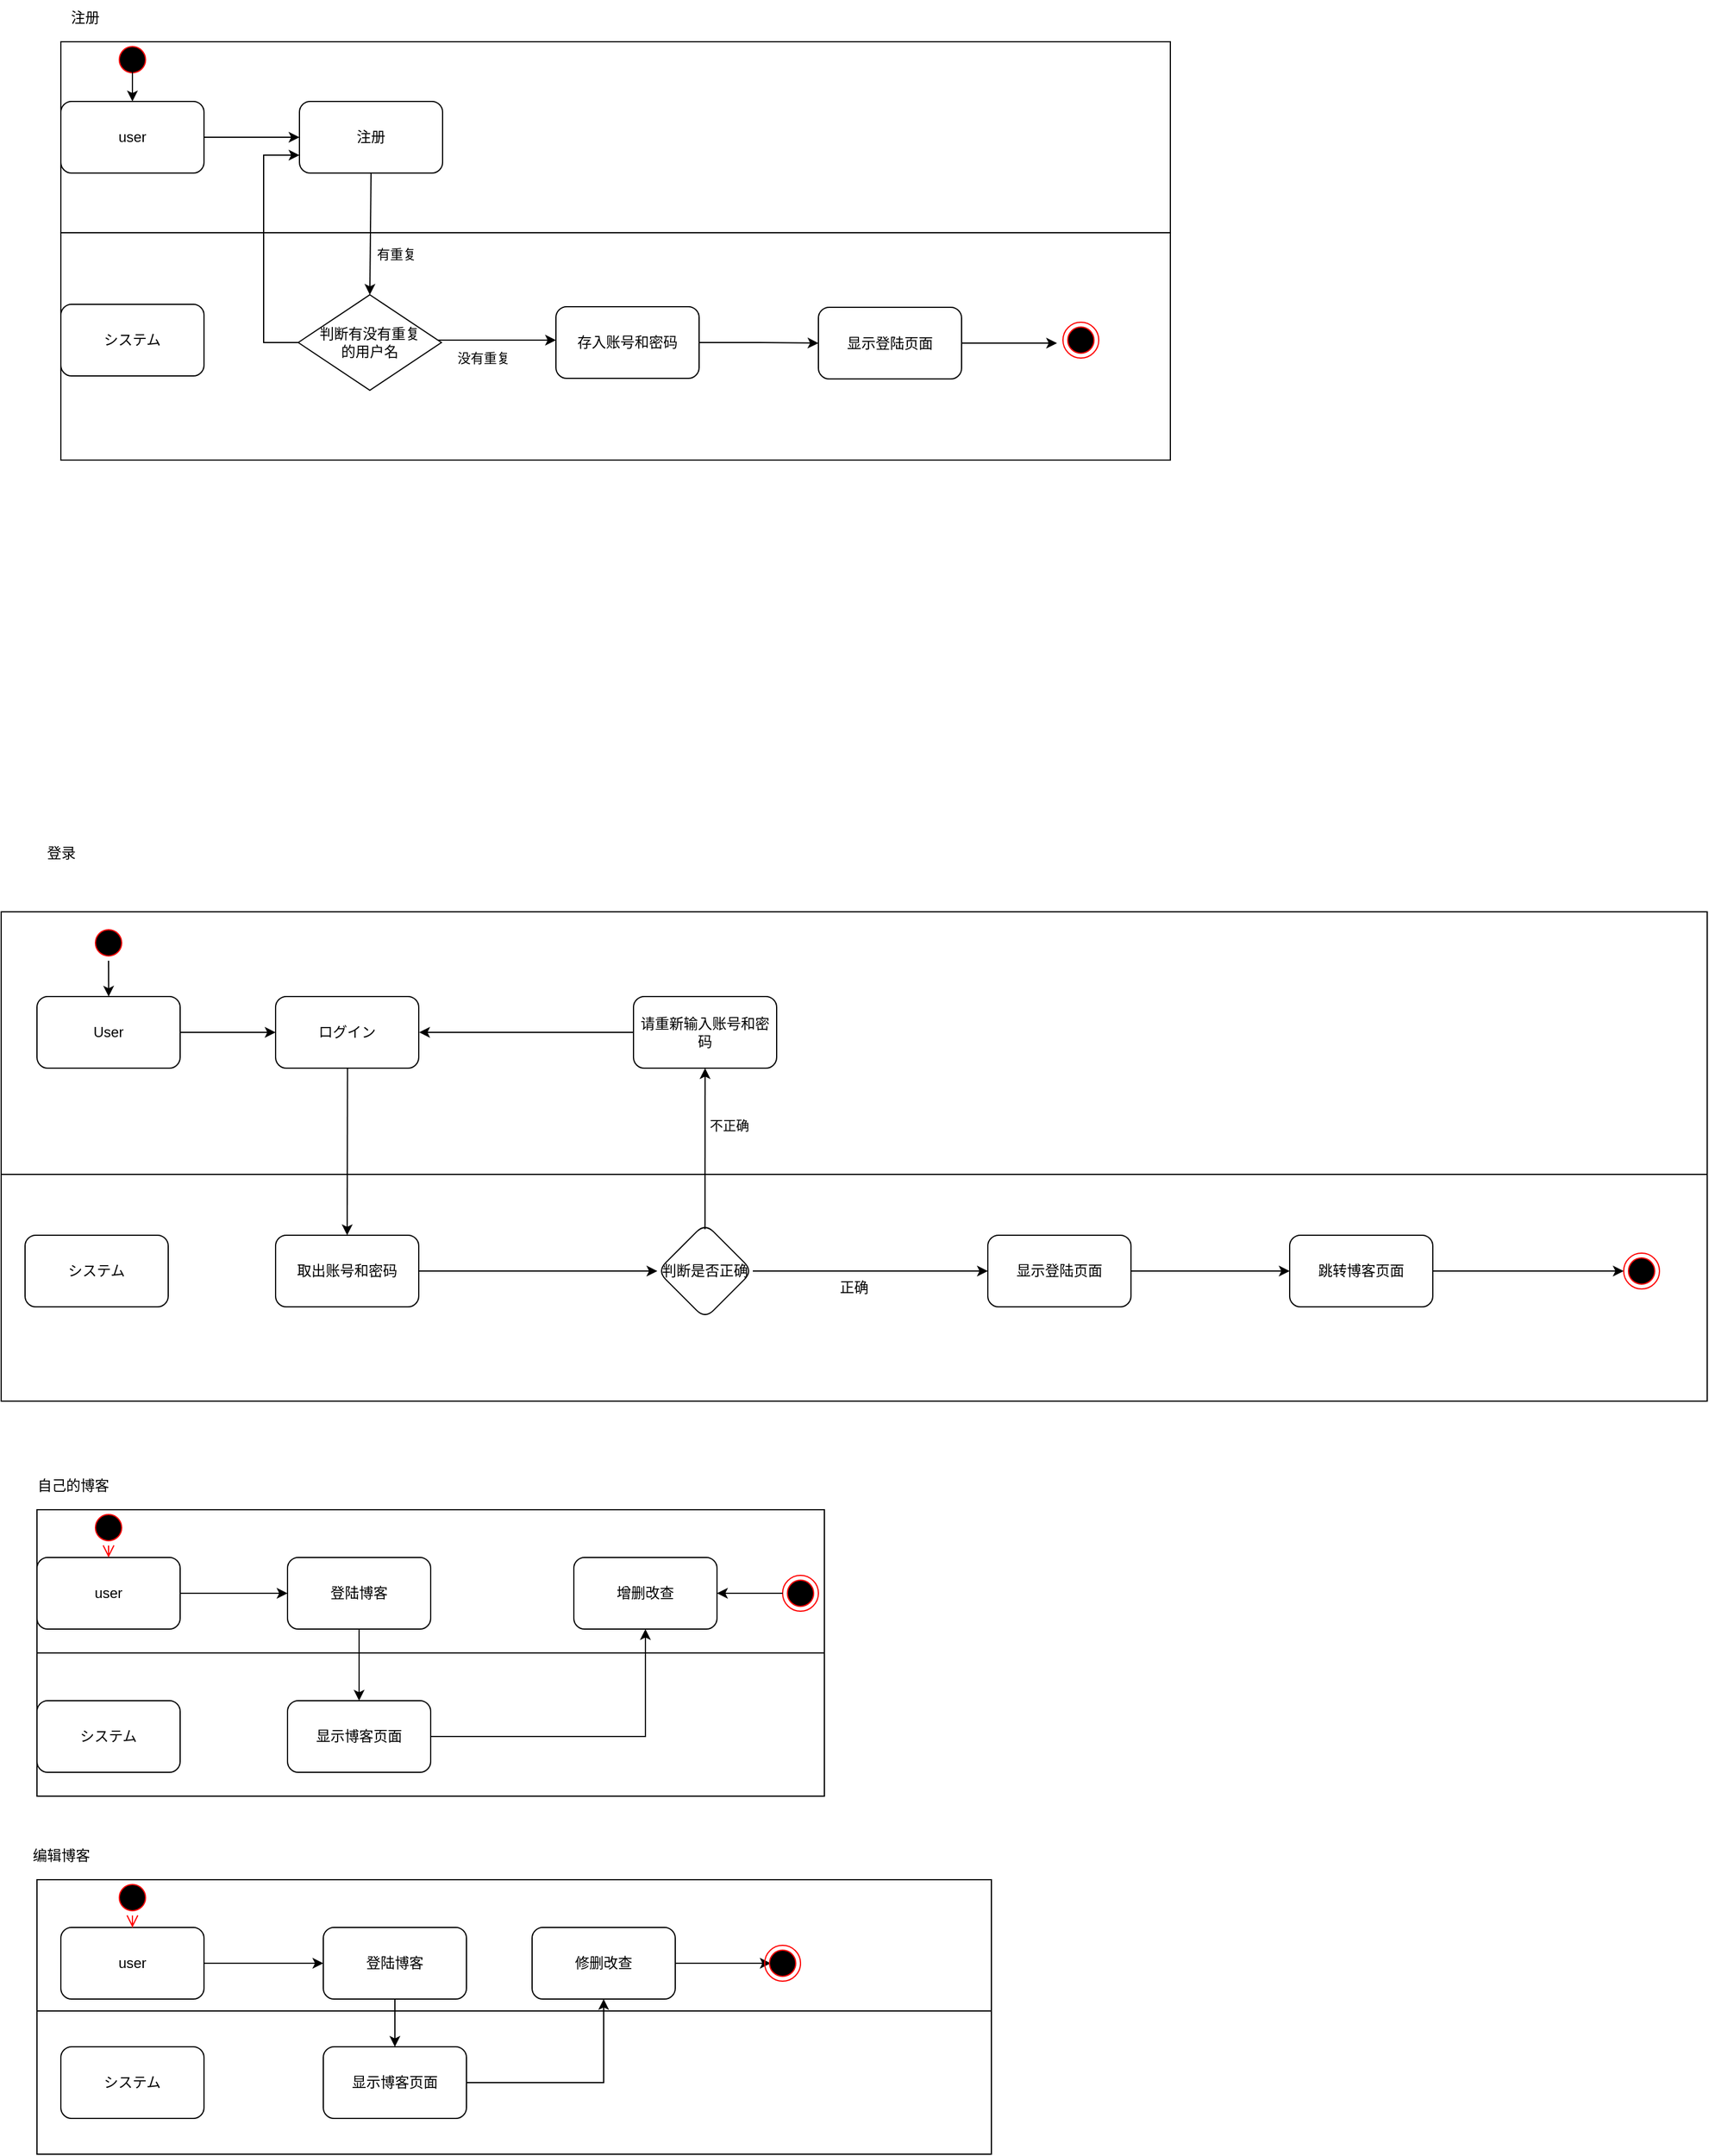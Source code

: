 <mxfile version="20.2.4" type="device"><diagram id="VovNZANVm-1VAZdgPbZi" name="ページ1"><mxGraphModel dx="716" dy="1629" grid="1" gridSize="10" guides="1" tooltips="1" connect="1" arrows="1" fold="1" page="1" pageScale="1" pageWidth="827" pageHeight="1169" math="0" shadow="0"><root><mxCell id="0"/><mxCell id="1" parent="0"/><mxCell id="D-FD7UeIrjnWj8UT3YPv-199" value="" style="rounded=0;whiteSpace=wrap;html=1;fillColor=none;" vertex="1" parent="1"><mxGeometry x="30" y="1380" width="660" height="120" as="geometry"/></mxCell><mxCell id="D-FD7UeIrjnWj8UT3YPv-198" value="" style="rounded=0;whiteSpace=wrap;html=1;fillColor=none;" vertex="1" parent="1"><mxGeometry x="30" y="1260" width="660" height="120" as="geometry"/></mxCell><mxCell id="D-FD7UeIrjnWj8UT3YPv-130" value="" style="rounded=0;whiteSpace=wrap;html=1;fillColor=none;" vertex="1" parent="1"><mxGeometry x="50" y="190" width="930" height="190.5" as="geometry"/></mxCell><mxCell id="D-FD7UeIrjnWj8UT3YPv-97" value="正确" style="rounded=0;whiteSpace=wrap;html=1;fillColor=none;" vertex="1" parent="1"><mxGeometry y="979" width="1430" height="190" as="geometry"/></mxCell><mxCell id="D-FD7UeIrjnWj8UT3YPv-101" value="システム" style="rounded=1;whiteSpace=wrap;html=1;fillColor=none;" vertex="1" parent="1"><mxGeometry x="20" y="1030" width="120" height="60" as="geometry"/></mxCell><mxCell id="D-FD7UeIrjnWj8UT3YPv-109" value="" style="edgeStyle=orthogonalEdgeStyle;rounded=0;orthogonalLoop=1;jettySize=auto;html=1;" edge="1" parent="1" source="D-FD7UeIrjnWj8UT3YPv-104" target="D-FD7UeIrjnWj8UT3YPv-108"><mxGeometry relative="1" as="geometry"/></mxCell><mxCell id="D-FD7UeIrjnWj8UT3YPv-104" value="User" style="rounded=1;whiteSpace=wrap;html=1;fillColor=none;" vertex="1" parent="1"><mxGeometry x="30" y="830" width="120" height="60" as="geometry"/></mxCell><mxCell id="D-FD7UeIrjnWj8UT3YPv-108" value="ログイン" style="rounded=1;whiteSpace=wrap;html=1;fillColor=none;" vertex="1" parent="1"><mxGeometry x="230" y="830" width="120" height="60" as="geometry"/></mxCell><mxCell id="D-FD7UeIrjnWj8UT3YPv-119" value="" style="edgeStyle=orthogonalEdgeStyle;rounded=0;orthogonalLoop=1;jettySize=auto;html=1;" edge="1" parent="1" source="D-FD7UeIrjnWj8UT3YPv-114" target="D-FD7UeIrjnWj8UT3YPv-118"><mxGeometry relative="1" as="geometry"/></mxCell><mxCell id="D-FD7UeIrjnWj8UT3YPv-114" value="取出账号和密码" style="rounded=1;whiteSpace=wrap;html=1;fillColor=none;" vertex="1" parent="1"><mxGeometry x="230" y="1030" width="120" height="60" as="geometry"/></mxCell><mxCell id="D-FD7UeIrjnWj8UT3YPv-95" value="" style="rounded=0;whiteSpace=wrap;html=1;fillColor=none;" vertex="1" parent="1"><mxGeometry y="759" width="1430" height="220" as="geometry"/></mxCell><mxCell id="D-FD7UeIrjnWj8UT3YPv-122" value="" style="edgeStyle=orthogonalEdgeStyle;rounded=0;orthogonalLoop=1;jettySize=auto;html=1;" edge="1" parent="1" source="D-FD7UeIrjnWj8UT3YPv-118" target="D-FD7UeIrjnWj8UT3YPv-121"><mxGeometry relative="1" as="geometry"/></mxCell><mxCell id="D-FD7UeIrjnWj8UT3YPv-118" value="判断是否正确" style="rhombus;whiteSpace=wrap;html=1;fillColor=none;rounded=1;" vertex="1" parent="1"><mxGeometry x="550" y="1020" width="80" height="80" as="geometry"/></mxCell><mxCell id="D-FD7UeIrjnWj8UT3YPv-124" value="" style="edgeStyle=orthogonalEdgeStyle;rounded=0;orthogonalLoop=1;jettySize=auto;html=1;" edge="1" parent="1" source="D-FD7UeIrjnWj8UT3YPv-121" target="D-FD7UeIrjnWj8UT3YPv-123"><mxGeometry relative="1" as="geometry"/></mxCell><mxCell id="D-FD7UeIrjnWj8UT3YPv-121" value="显示登陆页面" style="rounded=1;whiteSpace=wrap;html=1;fillColor=none;" vertex="1" parent="1"><mxGeometry x="827" y="1030" width="120" height="60" as="geometry"/></mxCell><mxCell id="D-FD7UeIrjnWj8UT3YPv-165" value="" style="edgeStyle=orthogonalEdgeStyle;rounded=0;orthogonalLoop=1;jettySize=auto;html=1;" edge="1" parent="1" source="D-FD7UeIrjnWj8UT3YPv-123" target="D-FD7UeIrjnWj8UT3YPv-164"><mxGeometry relative="1" as="geometry"/></mxCell><mxCell id="D-FD7UeIrjnWj8UT3YPv-123" value="跳转博客页面" style="whiteSpace=wrap;html=1;fillColor=none;rounded=1;" vertex="1" parent="1"><mxGeometry x="1080" y="1030" width="120" height="60" as="geometry"/></mxCell><mxCell id="D-FD7UeIrjnWj8UT3YPv-125" value="请重新输入账号和密码" style="rounded=1;whiteSpace=wrap;html=1;fillColor=none;" vertex="1" parent="1"><mxGeometry x="530" y="830" width="120" height="60" as="geometry"/></mxCell><mxCell id="D-FD7UeIrjnWj8UT3YPv-128" value="" style="rounded=0;whiteSpace=wrap;html=1;fillColor=none;" vertex="1" parent="1"><mxGeometry x="50" y="30" width="930" height="160" as="geometry"/></mxCell><mxCell id="D-FD7UeIrjnWj8UT3YPv-135" value="" style="edgeStyle=orthogonalEdgeStyle;rounded=0;orthogonalLoop=1;jettySize=auto;html=1;" edge="1" parent="1" source="D-FD7UeIrjnWj8UT3YPv-129" target="D-FD7UeIrjnWj8UT3YPv-134"><mxGeometry relative="1" as="geometry"/></mxCell><mxCell id="D-FD7UeIrjnWj8UT3YPv-129" value="user" style="rounded=1;whiteSpace=wrap;html=1;fillColor=none;" vertex="1" parent="1"><mxGeometry x="50" y="80" width="120" height="60" as="geometry"/></mxCell><mxCell id="D-FD7UeIrjnWj8UT3YPv-132" value="システム" style="rounded=1;whiteSpace=wrap;html=1;fillColor=none;" vertex="1" parent="1"><mxGeometry x="50" y="250" width="120" height="60" as="geometry"/></mxCell><mxCell id="D-FD7UeIrjnWj8UT3YPv-134" value="注册" style="whiteSpace=wrap;html=1;fillColor=none;rounded=1;" vertex="1" parent="1"><mxGeometry x="250" y="80" width="120" height="60" as="geometry"/></mxCell><mxCell id="D-FD7UeIrjnWj8UT3YPv-143" value="" style="edgeStyle=orthogonalEdgeStyle;rounded=0;orthogonalLoop=1;jettySize=auto;html=1;" edge="1" parent="1" source="D-FD7UeIrjnWj8UT3YPv-141" target="D-FD7UeIrjnWj8UT3YPv-142"><mxGeometry relative="1" as="geometry"><Array as="points"><mxPoint x="420" y="280"/><mxPoint x="420" y="280"/></Array></mxGeometry></mxCell><mxCell id="D-FD7UeIrjnWj8UT3YPv-222" value="没有重复" style="edgeLabel;html=1;align=center;verticalAlign=middle;resizable=0;points=[];" vertex="1" connectable="0" parent="D-FD7UeIrjnWj8UT3YPv-143"><mxGeometry x="-0.243" y="-1" relative="1" as="geometry"><mxPoint y="14" as="offset"/></mxGeometry></mxCell><mxCell id="D-FD7UeIrjnWj8UT3YPv-141" value="判断有没有重复&lt;br&gt;的用户名" style="rhombus;whiteSpace=wrap;html=1;fillColor=none;" vertex="1" parent="1"><mxGeometry x="249" y="242" width="120" height="80" as="geometry"/></mxCell><mxCell id="D-FD7UeIrjnWj8UT3YPv-156" value="" style="edgeStyle=orthogonalEdgeStyle;rounded=0;orthogonalLoop=1;jettySize=auto;html=1;" edge="1" parent="1" source="D-FD7UeIrjnWj8UT3YPv-142" target="D-FD7UeIrjnWj8UT3YPv-146"><mxGeometry relative="1" as="geometry"/></mxCell><mxCell id="D-FD7UeIrjnWj8UT3YPv-142" value="存入账号和密码" style="rounded=1;whiteSpace=wrap;html=1;fillColor=none;" vertex="1" parent="1"><mxGeometry x="465" y="252" width="120" height="60" as="geometry"/></mxCell><mxCell id="D-FD7UeIrjnWj8UT3YPv-158" value="" style="edgeStyle=orthogonalEdgeStyle;rounded=0;orthogonalLoop=1;jettySize=auto;html=1;" edge="1" parent="1" source="D-FD7UeIrjnWj8UT3YPv-146"><mxGeometry relative="1" as="geometry"><mxPoint x="885" y="282.5" as="targetPoint"/></mxGeometry></mxCell><mxCell id="D-FD7UeIrjnWj8UT3YPv-146" value="显示登陆页面" style="rounded=1;whiteSpace=wrap;html=1;fillColor=none;" vertex="1" parent="1"><mxGeometry x="685" y="252.5" width="120" height="60" as="geometry"/></mxCell><mxCell id="D-FD7UeIrjnWj8UT3YPv-164" value="" style="ellipse;html=1;shape=endState;fillColor=#000000;strokeColor=#ff0000;" vertex="1" parent="1"><mxGeometry x="1360" y="1045" width="30" height="30" as="geometry"/></mxCell><mxCell id="D-FD7UeIrjnWj8UT3YPv-168" value="" style="ellipse;html=1;shape=endState;fillColor=#000000;strokeColor=#ff0000;" vertex="1" parent="1"><mxGeometry x="890" y="265" width="30" height="30" as="geometry"/></mxCell><mxCell id="D-FD7UeIrjnWj8UT3YPv-178" value="" style="ellipse;html=1;shape=startState;fillColor=#000000;strokeColor=#ff0000;" vertex="1" parent="1"><mxGeometry x="75" y="770" width="30" height="30" as="geometry"/></mxCell><mxCell id="D-FD7UeIrjnWj8UT3YPv-180" value="" style="ellipse;html=1;shape=startState;fillColor=#000000;strokeColor=#ff0000;" vertex="1" parent="1"><mxGeometry x="95" y="30" width="30" height="30" as="geometry"/></mxCell><mxCell id="D-FD7UeIrjnWj8UT3YPv-184" value="" style="endArrow=classic;html=1;rounded=0;entryX=0;entryY=0.75;entryDx=0;entryDy=0;exitX=0;exitY=0.5;exitDx=0;exitDy=0;" edge="1" parent="1" source="D-FD7UeIrjnWj8UT3YPv-141" target="D-FD7UeIrjnWj8UT3YPv-134"><mxGeometry width="50" height="50" relative="1" as="geometry"><mxPoint x="280" y="320" as="sourcePoint"/><mxPoint x="330" y="270" as="targetPoint"/><Array as="points"><mxPoint x="220" y="282"/><mxPoint x="220" y="125"/></Array></mxGeometry></mxCell><mxCell id="D-FD7UeIrjnWj8UT3YPv-185" value="" style="endArrow=classic;html=1;rounded=0;exitX=0.5;exitY=1;exitDx=0;exitDy=0;entryX=0.5;entryY=0;entryDx=0;entryDy=0;" edge="1" parent="1" source="D-FD7UeIrjnWj8UT3YPv-134" target="D-FD7UeIrjnWj8UT3YPv-141"><mxGeometry width="50" height="50" relative="1" as="geometry"><mxPoint x="280" y="320" as="sourcePoint"/><mxPoint x="330" y="270" as="targetPoint"/></mxGeometry></mxCell><mxCell id="D-FD7UeIrjnWj8UT3YPv-221" value="有重复" style="edgeLabel;html=1;align=center;verticalAlign=middle;resizable=0;points=[];" vertex="1" connectable="0" parent="D-FD7UeIrjnWj8UT3YPv-185"><mxGeometry x="0.325" relative="1" as="geometry"><mxPoint x="21" as="offset"/></mxGeometry></mxCell><mxCell id="D-FD7UeIrjnWj8UT3YPv-193" value="" style="endArrow=classic;html=1;rounded=0;exitX=0.499;exitY=0.062;exitDx=0;exitDy=0;exitPerimeter=0;entryX=0.5;entryY=1;entryDx=0;entryDy=0;" edge="1" parent="1" source="D-FD7UeIrjnWj8UT3YPv-118" target="D-FD7UeIrjnWj8UT3YPv-125"><mxGeometry width="50" height="50" relative="1" as="geometry"><mxPoint x="640" y="1040" as="sourcePoint"/><mxPoint x="690" y="990" as="targetPoint"/></mxGeometry></mxCell><mxCell id="D-FD7UeIrjnWj8UT3YPv-220" value="不正确" style="edgeLabel;html=1;align=center;verticalAlign=middle;resizable=0;points=[];" vertex="1" connectable="0" parent="D-FD7UeIrjnWj8UT3YPv-193"><mxGeometry x="0.29" relative="1" as="geometry"><mxPoint x="20" as="offset"/></mxGeometry></mxCell><mxCell id="D-FD7UeIrjnWj8UT3YPv-195" value="" style="endArrow=classic;html=1;rounded=0;exitX=0.203;exitY=0.595;exitDx=0;exitDy=0;exitPerimeter=0;entryX=0.5;entryY=0;entryDx=0;entryDy=0;" edge="1" parent="1" source="D-FD7UeIrjnWj8UT3YPv-95" target="D-FD7UeIrjnWj8UT3YPv-114"><mxGeometry width="50" height="50" relative="1" as="geometry"><mxPoint x="340" y="970" as="sourcePoint"/><mxPoint x="390" y="920" as="targetPoint"/></mxGeometry></mxCell><mxCell id="D-FD7UeIrjnWj8UT3YPv-196" value="" style="endArrow=classic;html=1;rounded=0;entryX=0.063;entryY=0.323;entryDx=0;entryDy=0;entryPerimeter=0;" edge="1" parent="1" target="D-FD7UeIrjnWj8UT3YPv-95"><mxGeometry width="50" height="50" relative="1" as="geometry"><mxPoint x="90" y="800" as="sourcePoint"/><mxPoint x="420" y="920" as="targetPoint"/></mxGeometry></mxCell><mxCell id="D-FD7UeIrjnWj8UT3YPv-197" value="" style="endArrow=classic;html=1;rounded=0;" edge="1" parent="1" target="D-FD7UeIrjnWj8UT3YPv-129"><mxGeometry width="50" height="50" relative="1" as="geometry"><mxPoint x="110" y="50" as="sourcePoint"/><mxPoint x="420" y="160" as="targetPoint"/></mxGeometry></mxCell><mxCell id="D-FD7UeIrjnWj8UT3YPv-206" value="" style="edgeStyle=orthogonalEdgeStyle;rounded=0;orthogonalLoop=1;jettySize=auto;html=1;" edge="1" parent="1" source="D-FD7UeIrjnWj8UT3YPv-200" target="D-FD7UeIrjnWj8UT3YPv-205"><mxGeometry relative="1" as="geometry"/></mxCell><mxCell id="D-FD7UeIrjnWj8UT3YPv-200" value="user" style="rounded=1;whiteSpace=wrap;html=1;fillColor=none;" vertex="1" parent="1"><mxGeometry x="30" y="1300" width="120" height="60" as="geometry"/></mxCell><mxCell id="D-FD7UeIrjnWj8UT3YPv-203" value="" style="endArrow=classic;html=1;rounded=0;entryX=0.245;entryY=0.459;entryDx=0;entryDy=0;entryPerimeter=0;exitX=0;exitY=0.5;exitDx=0;exitDy=0;" edge="1" parent="1" source="D-FD7UeIrjnWj8UT3YPv-125" target="D-FD7UeIrjnWj8UT3YPv-95"><mxGeometry width="50" height="50" relative="1" as="geometry"><mxPoint x="290" y="940" as="sourcePoint"/><mxPoint x="340" y="890" as="targetPoint"/></mxGeometry></mxCell><mxCell id="D-FD7UeIrjnWj8UT3YPv-204" value="システム" style="rounded=1;whiteSpace=wrap;html=1;fillColor=none;" vertex="1" parent="1"><mxGeometry x="30" y="1420" width="120" height="60" as="geometry"/></mxCell><mxCell id="D-FD7UeIrjnWj8UT3YPv-211" value="" style="edgeStyle=orthogonalEdgeStyle;rounded=0;orthogonalLoop=1;jettySize=auto;html=1;" edge="1" parent="1" source="D-FD7UeIrjnWj8UT3YPv-205" target="D-FD7UeIrjnWj8UT3YPv-210"><mxGeometry relative="1" as="geometry"/></mxCell><mxCell id="D-FD7UeIrjnWj8UT3YPv-205" value="登陆博客" style="rounded=1;whiteSpace=wrap;html=1;fillColor=none;" vertex="1" parent="1"><mxGeometry x="240" y="1300" width="120" height="60" as="geometry"/></mxCell><mxCell id="D-FD7UeIrjnWj8UT3YPv-210" value="显示博客页面" style="rounded=1;whiteSpace=wrap;html=1;fillColor=none;" vertex="1" parent="1"><mxGeometry x="240" y="1420" width="120" height="60" as="geometry"/></mxCell><mxCell id="D-FD7UeIrjnWj8UT3YPv-212" value="" style="ellipse;html=1;shape=startState;fillColor=#000000;strokeColor=#ff0000;" vertex="1" parent="1"><mxGeometry x="75" y="1260" width="30" height="30" as="geometry"/></mxCell><mxCell id="D-FD7UeIrjnWj8UT3YPv-213" value="" style="edgeStyle=orthogonalEdgeStyle;html=1;verticalAlign=bottom;endArrow=open;endSize=8;strokeColor=#ff0000;rounded=0;" edge="1" source="D-FD7UeIrjnWj8UT3YPv-212" parent="1"><mxGeometry relative="1" as="geometry"><mxPoint x="90" y="1300" as="targetPoint"/></mxGeometry></mxCell><mxCell id="D-FD7UeIrjnWj8UT3YPv-214" value="" style="html=1;fillColor=none;" vertex="1" parent="1"><mxGeometry x="30" y="1570" width="800" height="110" as="geometry"/></mxCell><mxCell id="D-FD7UeIrjnWj8UT3YPv-215" value="" style="html=1;fillColor=none;" vertex="1" parent="1"><mxGeometry x="30" y="1680" width="800" height="120" as="geometry"/></mxCell><mxCell id="D-FD7UeIrjnWj8UT3YPv-217" value="" style="ellipse;html=1;shape=endState;fillColor=#000000;strokeColor=#ff0000;" vertex="1" parent="1"><mxGeometry x="655" y="1315" width="30" height="30" as="geometry"/></mxCell><mxCell id="D-FD7UeIrjnWj8UT3YPv-223" value="注册" style="text;html=1;align=center;verticalAlign=middle;resizable=0;points=[];autosize=1;strokeColor=none;fillColor=none;" vertex="1" parent="1"><mxGeometry x="45" y="-5" width="50" height="30" as="geometry"/></mxCell><mxCell id="D-FD7UeIrjnWj8UT3YPv-224" value="登录" style="text;html=1;align=center;verticalAlign=middle;resizable=0;points=[];autosize=1;strokeColor=none;fillColor=none;" vertex="1" parent="1"><mxGeometry x="25" y="695" width="50" height="30" as="geometry"/></mxCell><mxCell id="D-FD7UeIrjnWj8UT3YPv-225" value="自己的博客" style="text;html=1;align=center;verticalAlign=middle;resizable=0;points=[];autosize=1;strokeColor=none;fillColor=none;" vertex="1" parent="1"><mxGeometry x="20" y="1225" width="80" height="30" as="geometry"/></mxCell><mxCell id="D-FD7UeIrjnWj8UT3YPv-226" value="编辑博客" style="text;html=1;align=center;verticalAlign=middle;resizable=0;points=[];autosize=1;strokeColor=none;fillColor=none;" vertex="1" parent="1"><mxGeometry x="15" y="1535" width="70" height="30" as="geometry"/></mxCell><mxCell id="D-FD7UeIrjnWj8UT3YPv-230" value="" style="edgeStyle=orthogonalEdgeStyle;rounded=0;orthogonalLoop=1;jettySize=auto;html=1;" edge="1" parent="1" source="D-FD7UeIrjnWj8UT3YPv-227" target="D-FD7UeIrjnWj8UT3YPv-229"><mxGeometry relative="1" as="geometry"/></mxCell><mxCell id="D-FD7UeIrjnWj8UT3YPv-227" value="user" style="rounded=1;whiteSpace=wrap;html=1;fillColor=none;" vertex="1" parent="1"><mxGeometry x="50" y="1610" width="120" height="60" as="geometry"/></mxCell><mxCell id="D-FD7UeIrjnWj8UT3YPv-228" value="システム" style="rounded=1;whiteSpace=wrap;html=1;fillColor=none;" vertex="1" parent="1"><mxGeometry x="50" y="1710" width="120" height="60" as="geometry"/></mxCell><mxCell id="D-FD7UeIrjnWj8UT3YPv-240" value="" style="edgeStyle=orthogonalEdgeStyle;rounded=0;orthogonalLoop=1;jettySize=auto;html=1;" edge="1" parent="1" source="D-FD7UeIrjnWj8UT3YPv-229" target="D-FD7UeIrjnWj8UT3YPv-239"><mxGeometry relative="1" as="geometry"/></mxCell><mxCell id="D-FD7UeIrjnWj8UT3YPv-229" value="登陆博客" style="rounded=1;whiteSpace=wrap;html=1;fillColor=none;" vertex="1" parent="1"><mxGeometry x="270" y="1610" width="120" height="60" as="geometry"/></mxCell><mxCell id="D-FD7UeIrjnWj8UT3YPv-237" value="" style="ellipse;html=1;shape=startState;fillColor=#000000;strokeColor=#ff0000;" vertex="1" parent="1"><mxGeometry x="95" y="1570" width="30" height="30" as="geometry"/></mxCell><mxCell id="D-FD7UeIrjnWj8UT3YPv-238" value="" style="edgeStyle=orthogonalEdgeStyle;html=1;verticalAlign=bottom;endArrow=open;endSize=8;strokeColor=#ff0000;rounded=0;entryX=0.5;entryY=0;entryDx=0;entryDy=0;" edge="1" source="D-FD7UeIrjnWj8UT3YPv-237" parent="1" target="D-FD7UeIrjnWj8UT3YPv-227"><mxGeometry relative="1" as="geometry"><mxPoint x="335" y="1550" as="targetPoint"/></mxGeometry></mxCell><mxCell id="D-FD7UeIrjnWj8UT3YPv-243" value="" style="edgeStyle=orthogonalEdgeStyle;rounded=0;orthogonalLoop=1;jettySize=auto;html=1;" edge="1" parent="1" source="D-FD7UeIrjnWj8UT3YPv-239" target="D-FD7UeIrjnWj8UT3YPv-242"><mxGeometry relative="1" as="geometry"/></mxCell><mxCell id="D-FD7UeIrjnWj8UT3YPv-239" value="显示博客页面" style="rounded=1;whiteSpace=wrap;html=1;fillColor=none;" vertex="1" parent="1"><mxGeometry x="270" y="1710" width="120" height="60" as="geometry"/></mxCell><mxCell id="D-FD7UeIrjnWj8UT3YPv-245" value="" style="edgeStyle=orthogonalEdgeStyle;rounded=0;orthogonalLoop=1;jettySize=auto;html=1;" edge="1" parent="1" source="D-FD7UeIrjnWj8UT3YPv-242"><mxGeometry relative="1" as="geometry"><mxPoint x="645" y="1640" as="targetPoint"/></mxGeometry></mxCell><mxCell id="D-FD7UeIrjnWj8UT3YPv-242" value="修删改查" style="rounded=1;whiteSpace=wrap;html=1;fillColor=none;" vertex="1" parent="1"><mxGeometry x="445" y="1610" width="120" height="60" as="geometry"/></mxCell><mxCell id="D-FD7UeIrjnWj8UT3YPv-252" value="" style="endArrow=classic;html=1;rounded=0;exitX=1;exitY=0.5;exitDx=0;exitDy=0;entryX=0.5;entryY=1;entryDx=0;entryDy=0;" edge="1" parent="1" source="D-FD7UeIrjnWj8UT3YPv-210" target="D-FD7UeIrjnWj8UT3YPv-253"><mxGeometry width="50" height="50" relative="1" as="geometry"><mxPoint x="300" y="1460" as="sourcePoint"/><mxPoint x="350" y="1410" as="targetPoint"/><Array as="points"><mxPoint x="540" y="1450"/></Array></mxGeometry></mxCell><mxCell id="D-FD7UeIrjnWj8UT3YPv-253" value="增删改查" style="rounded=1;whiteSpace=wrap;html=1;fillColor=none;" vertex="1" parent="1"><mxGeometry x="480" y="1300" width="120" height="60" as="geometry"/></mxCell><mxCell id="D-FD7UeIrjnWj8UT3YPv-258" value="" style="endArrow=classic;html=1;rounded=0;" edge="1" parent="1" source="D-FD7UeIrjnWj8UT3YPv-217" target="D-FD7UeIrjnWj8UT3YPv-253"><mxGeometry width="50" height="50" relative="1" as="geometry"><mxPoint x="490" y="1460" as="sourcePoint"/><mxPoint x="540" y="1410" as="targetPoint"/></mxGeometry></mxCell><mxCell id="D-FD7UeIrjnWj8UT3YPv-260" value="" style="ellipse;html=1;shape=endState;fillColor=#000000;strokeColor=#ff0000;" vertex="1" parent="1"><mxGeometry x="640" y="1625" width="30" height="30" as="geometry"/></mxCell></root></mxGraphModel></diagram></mxfile>